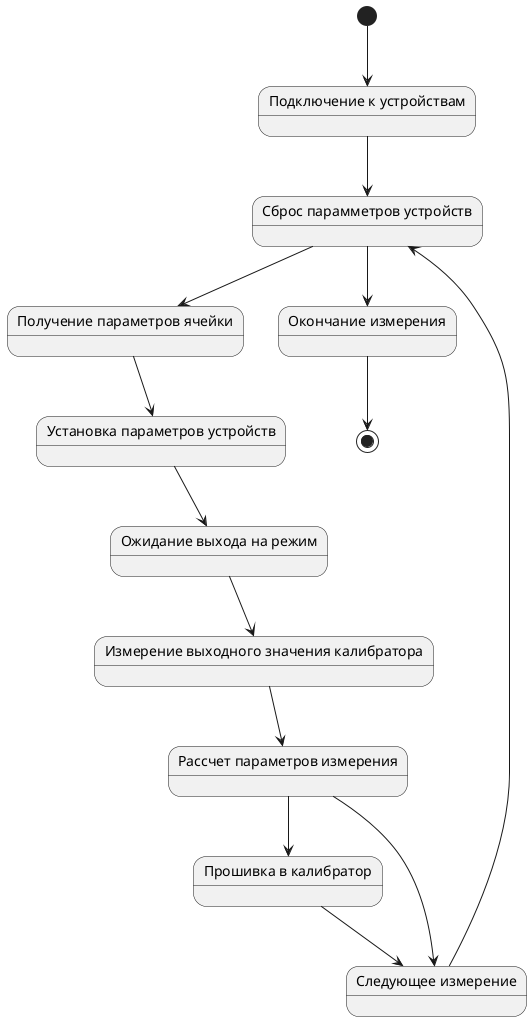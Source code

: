 @startuml

state "Подключение к устройствам" as device_connect
state "Сброс парамметров устройств" as reset_devices
state "Установка параметров устройств" as set_devices

state "Получение параметров ячейки" as get_cell_params
state "Ожидание выхода на режим" as wait_ready
state "Измерение выходного значения калибратора" as measurement
state "Рассчет параметров измерения" as calc_parameters
state "Прошивка в калибратор" as flash_data
state "Следующее измерение" as next_measure
state "Окончание измерения" as measure_finish


[*] --> device_connect
device_connect --> reset_devices
reset_devices --> get_cell_params
get_cell_params --> set_devices
set_devices --> wait_ready
wait_ready --> measurement
measurement --> calc_parameters
calc_parameters --> flash_data
calc_parameters --> next_measure
flash_data --> next_measure
next_measure --> reset_devices
reset_devices --> measure_finish
measure_finish --> [*]

@enduml